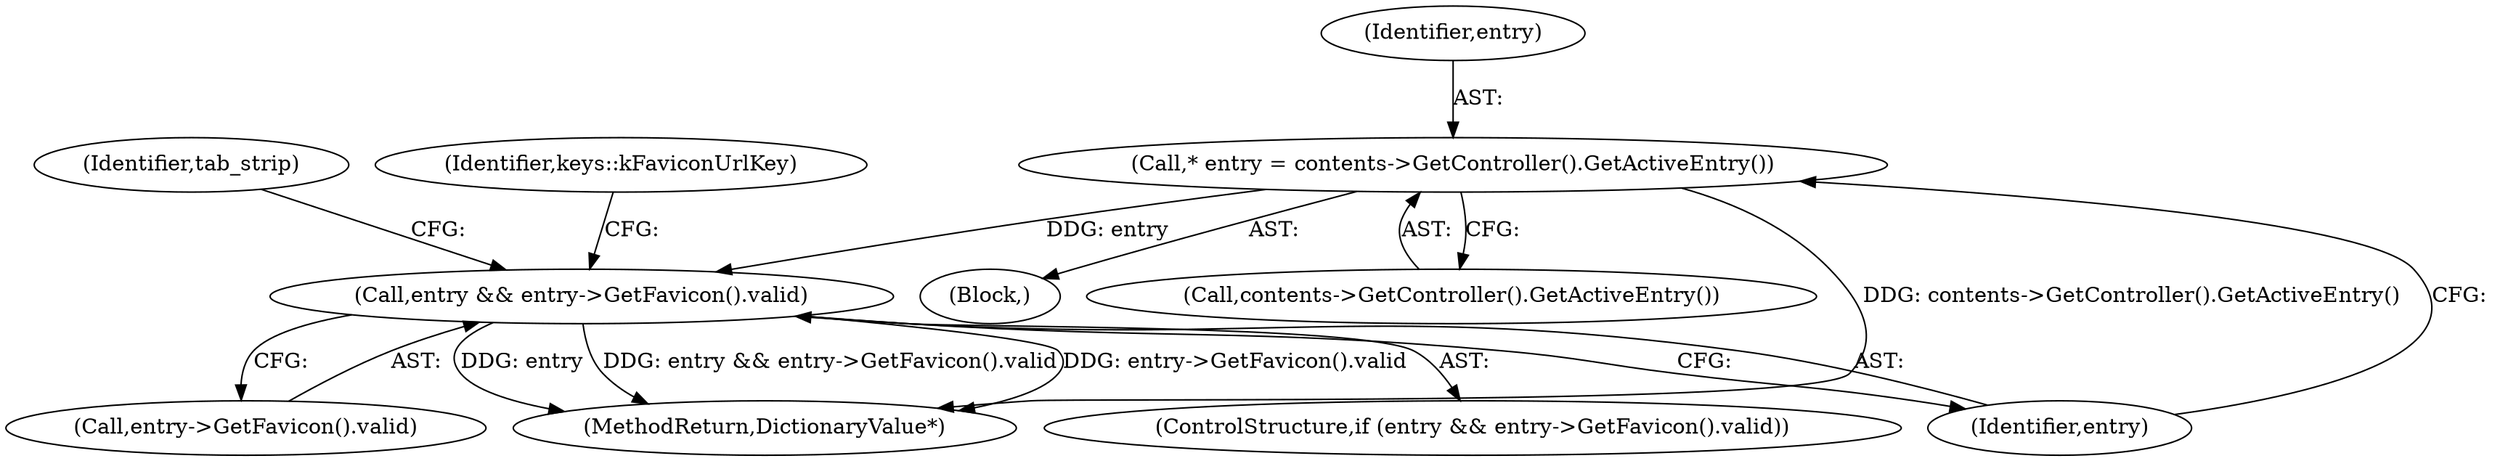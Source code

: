 digraph "0_Chrome_f7ae1f7a918f1973dca241a7a23169906eaf4fe3_8@pointer" {
"1000184" [label="(Call,* entry = contents->GetController().GetActiveEntry())"];
"1000188" [label="(Call,entry && entry->GetFavicon().valid)"];
"1000182" [label="(Block,)"];
"1000197" [label="(Identifier,tab_strip)"];
"1000188" [label="(Call,entry && entry->GetFavicon().valid)"];
"1000187" [label="(ControlStructure,if (entry && entry->GetFavicon().valid))"];
"1000189" [label="(Identifier,entry)"];
"1000184" [label="(Call,* entry = contents->GetController().GetActiveEntry())"];
"1000190" [label="(Call,entry->GetFavicon().valid)"];
"1000185" [label="(Identifier,entry)"];
"1000186" [label="(Call,contents->GetController().GetActiveEntry())"];
"1000212" [label="(MethodReturn,DictionaryValue*)"];
"1000194" [label="(Identifier,keys::kFaviconUrlKey)"];
"1000184" -> "1000182"  [label="AST: "];
"1000184" -> "1000186"  [label="CFG: "];
"1000185" -> "1000184"  [label="AST: "];
"1000186" -> "1000184"  [label="AST: "];
"1000189" -> "1000184"  [label="CFG: "];
"1000184" -> "1000212"  [label="DDG: contents->GetController().GetActiveEntry()"];
"1000184" -> "1000188"  [label="DDG: entry"];
"1000188" -> "1000187"  [label="AST: "];
"1000188" -> "1000189"  [label="CFG: "];
"1000188" -> "1000190"  [label="CFG: "];
"1000189" -> "1000188"  [label="AST: "];
"1000190" -> "1000188"  [label="AST: "];
"1000194" -> "1000188"  [label="CFG: "];
"1000197" -> "1000188"  [label="CFG: "];
"1000188" -> "1000212"  [label="DDG: entry && entry->GetFavicon().valid"];
"1000188" -> "1000212"  [label="DDG: entry->GetFavicon().valid"];
"1000188" -> "1000212"  [label="DDG: entry"];
}
